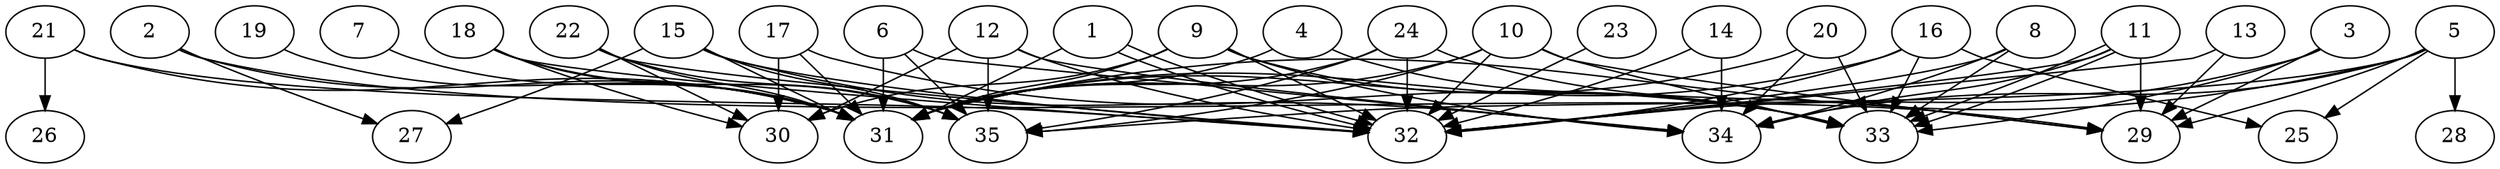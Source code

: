 // DAG automatically generated by daggen at Thu Oct  3 14:05:36 2019
// ./daggen --dot -n 35 --ccr 0.3 --fat 0.9 --regular 0.9 --density 0.7 --mindata 5242880 --maxdata 52428800 
digraph G {
  1 [size="78858240", alpha="0.01", expect_size="23657472"] 
  1 -> 31 [size ="23657472"]
  1 -> 32 [size ="23657472"]
  1 -> 32 [size ="23657472"]
  2 [size="70915413", alpha="0.09", expect_size="21274624"] 
  2 -> 27 [size ="21274624"]
  2 -> 29 [size ="21274624"]
  2 -> 31 [size ="21274624"]
  3 [size="144691200", alpha="0.13", expect_size="43407360"] 
  3 -> 29 [size ="43407360"]
  3 -> 32 [size ="43407360"]
  3 -> 33 [size ="43407360"]
  4 [size="117179733", alpha="0.20", expect_size="35153920"] 
  4 -> 31 [size ="35153920"]
  4 -> 33 [size ="35153920"]
  5 [size="59006293", alpha="0.09", expect_size="17701888"] 
  5 -> 25 [size ="17701888"]
  5 -> 28 [size ="17701888"]
  5 -> 29 [size ="17701888"]
  5 -> 31 [size ="17701888"]
  5 -> 34 [size ="17701888"]
  5 -> 35 [size ="17701888"]
  6 [size="28975787", alpha="0.14", expect_size="8692736"] 
  6 -> 31 [size ="8692736"]
  6 -> 34 [size ="8692736"]
  6 -> 35 [size ="8692736"]
  7 [size="101304320", alpha="0.20", expect_size="30391296"] 
  7 -> 31 [size ="30391296"]
  8 [size="135536640", alpha="0.08", expect_size="40660992"] 
  8 -> 32 [size ="40660992"]
  8 -> 33 [size ="40660992"]
  8 -> 34 [size ="40660992"]
  9 [size="141134507", alpha="0.02", expect_size="42340352"] 
  9 -> 30 [size ="42340352"]
  9 -> 31 [size ="42340352"]
  9 -> 32 [size ="42340352"]
  9 -> 33 [size ="42340352"]
  9 -> 34 [size ="42340352"]
  10 [size="99031040", alpha="0.15", expect_size="29709312"] 
  10 -> 29 [size ="29709312"]
  10 -> 31 [size ="29709312"]
  10 -> 32 [size ="29709312"]
  10 -> 33 [size ="29709312"]
  10 -> 35 [size ="29709312"]
  11 [size="117923840", alpha="0.01", expect_size="35377152"] 
  11 -> 29 [size ="35377152"]
  11 -> 32 [size ="35377152"]
  11 -> 33 [size ="35377152"]
  11 -> 33 [size ="35377152"]
  11 -> 34 [size ="35377152"]
  12 [size="123798187", alpha="0.08", expect_size="37139456"] 
  12 -> 30 [size ="37139456"]
  12 -> 32 [size ="37139456"]
  12 -> 34 [size ="37139456"]
  12 -> 35 [size ="37139456"]
  13 [size="36488533", alpha="0.08", expect_size="10946560"] 
  13 -> 29 [size ="10946560"]
  13 -> 32 [size ="10946560"]
  14 [size="141858133", alpha="0.04", expect_size="42557440"] 
  14 -> 32 [size ="42557440"]
  14 -> 34 [size ="42557440"]
  15 [size="141069653", alpha="0.15", expect_size="42320896"] 
  15 -> 27 [size ="42320896"]
  15 -> 31 [size ="42320896"]
  15 -> 32 [size ="42320896"]
  15 -> 34 [size ="42320896"]
  15 -> 35 [size ="42320896"]
  16 [size="56087893", alpha="0.15", expect_size="16826368"] 
  16 -> 25 [size ="16826368"]
  16 -> 31 [size ="16826368"]
  16 -> 32 [size ="16826368"]
  16 -> 33 [size ="16826368"]
  17 [size="169980587", alpha="0.07", expect_size="50994176"] 
  17 -> 30 [size ="50994176"]
  17 -> 31 [size ="50994176"]
  17 -> 33 [size ="50994176"]
  18 [size="168908800", alpha="0.08", expect_size="50672640"] 
  18 -> 30 [size ="50672640"]
  18 -> 31 [size ="50672640"]
  18 -> 32 [size ="50672640"]
  18 -> 35 [size ="50672640"]
  19 [size="71383040", alpha="0.19", expect_size="21414912"] 
  19 -> 31 [size ="21414912"]
  20 [size="89088000", alpha="0.04", expect_size="26726400"] 
  20 -> 31 [size ="26726400"]
  20 -> 33 [size ="26726400"]
  20 -> 34 [size ="26726400"]
  21 [size="52954453", alpha="0.17", expect_size="15886336"] 
  21 -> 26 [size ="15886336"]
  21 -> 31 [size ="15886336"]
  21 -> 32 [size ="15886336"]
  22 [size="63819093", alpha="0.16", expect_size="19145728"] 
  22 -> 30 [size ="19145728"]
  22 -> 31 [size ="19145728"]
  22 -> 32 [size ="19145728"]
  22 -> 35 [size ="19145728"]
  23 [size="129266347", alpha="0.12", expect_size="38779904"] 
  23 -> 32 [size ="38779904"]
  24 [size="38137173", alpha="0.01", expect_size="11441152"] 
  24 -> 29 [size ="11441152"]
  24 -> 31 [size ="11441152"]
  24 -> 32 [size ="11441152"]
  24 -> 35 [size ="11441152"]
  25 [size="67338240", alpha="0.15", expect_size="20201472"] 
  26 [size="24712533", alpha="0.10", expect_size="7413760"] 
  27 [size="144926720", alpha="0.16", expect_size="43478016"] 
  28 [size="43308373", alpha="0.17", expect_size="12992512"] 
  29 [size="102451200", alpha="0.14", expect_size="30735360"] 
  30 [size="90729813", alpha="0.01", expect_size="27218944"] 
  31 [size="119521280", alpha="0.01", expect_size="35856384"] 
  32 [size="92928000", alpha="0.14", expect_size="27878400"] 
  33 [size="64389120", alpha="0.10", expect_size="19316736"] 
  34 [size="161116160", alpha="0.02", expect_size="48334848"] 
  35 [size="168250027", alpha="0.09", expect_size="50475008"] 
}
